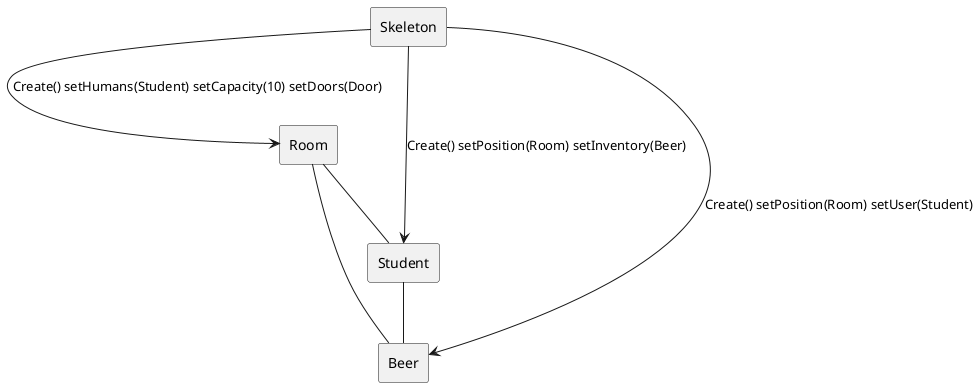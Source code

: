 @startuml
skinparam linestyle ortho

rectangle "Skeleton" as SK
rectangle "Room" as R
rectangle "Student" as S
rectangle "Beer" as B

SK --> R: Create() setHumans(Student) setCapacity(10) setDoors(Door)
SK --> S: Create() setPosition(Room) setInventory(Beer)
SK --> B: Create() setPosition(Room) setUser(Student)


R -- S
R -- B
S -- B

@enduml